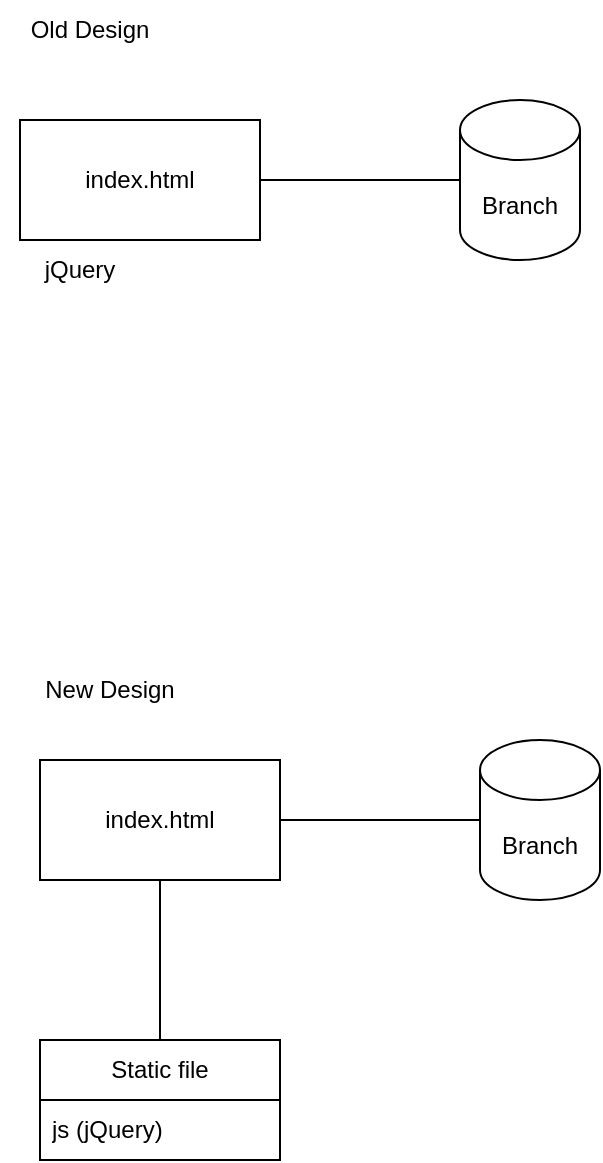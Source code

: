 <mxfile>
    <diagram id="RxGhCe44BmhVjT0WGTfl" name="branch">
        <mxGraphModel dx="771" dy="647" grid="1" gridSize="10" guides="1" tooltips="1" connect="1" arrows="1" fold="1" page="1" pageScale="1" pageWidth="850" pageHeight="1100" math="0" shadow="0">
            <root>
                <mxCell id="0"/>
                <mxCell id="1" parent="0"/>
                <mxCell id="dQqYuTdW0Xy-czFl2fIn-2" value="index.html" style="rounded=0;whiteSpace=wrap;html=1;" vertex="1" parent="1">
                    <mxGeometry x="80" y="70" width="120" height="60" as="geometry"/>
                </mxCell>
                <mxCell id="dQqYuTdW0Xy-czFl2fIn-6" value="Old Design" style="text;html=1;strokeColor=none;fillColor=none;align=center;verticalAlign=middle;whiteSpace=wrap;rounded=0;" vertex="1" parent="1">
                    <mxGeometry x="70" y="10" width="90" height="30" as="geometry"/>
                </mxCell>
                <mxCell id="dQqYuTdW0Xy-czFl2fIn-7" value="New Design" style="text;html=1;strokeColor=none;fillColor=none;align=center;verticalAlign=middle;whiteSpace=wrap;rounded=0;" vertex="1" parent="1">
                    <mxGeometry x="80" y="340" width="90" height="30" as="geometry"/>
                </mxCell>
                <mxCell id="dQqYuTdW0Xy-czFl2fIn-10" style="edgeStyle=none;html=1;entryX=1;entryY=0.5;entryDx=0;entryDy=0;endArrow=none;endFill=0;" edge="1" parent="1" source="dQqYuTdW0Xy-czFl2fIn-9" target="dQqYuTdW0Xy-czFl2fIn-2">
                    <mxGeometry relative="1" as="geometry"/>
                </mxCell>
                <mxCell id="dQqYuTdW0Xy-czFl2fIn-9" value="Branch" style="shape=cylinder3;whiteSpace=wrap;html=1;boundedLbl=1;backgroundOutline=1;size=15;" vertex="1" parent="1">
                    <mxGeometry x="300" y="60" width="60" height="80" as="geometry"/>
                </mxCell>
                <mxCell id="dQqYuTdW0Xy-czFl2fIn-14" value="jQuery" style="text;html=1;strokeColor=none;fillColor=none;align=center;verticalAlign=middle;whiteSpace=wrap;rounded=0;" vertex="1" parent="1">
                    <mxGeometry x="80" y="130" width="60" height="30" as="geometry"/>
                </mxCell>
                <mxCell id="dQqYuTdW0Xy-czFl2fIn-15" value="index.html" style="rounded=0;whiteSpace=wrap;html=1;" vertex="1" parent="1">
                    <mxGeometry x="90" y="390" width="120" height="60" as="geometry"/>
                </mxCell>
                <mxCell id="dQqYuTdW0Xy-czFl2fIn-16" style="edgeStyle=none;html=1;entryX=1;entryY=0.5;entryDx=0;entryDy=0;endArrow=none;endFill=0;" edge="1" parent="1" source="dQqYuTdW0Xy-czFl2fIn-17" target="dQqYuTdW0Xy-czFl2fIn-15">
                    <mxGeometry relative="1" as="geometry"/>
                </mxCell>
                <mxCell id="dQqYuTdW0Xy-czFl2fIn-17" value="Branch" style="shape=cylinder3;whiteSpace=wrap;html=1;boundedLbl=1;backgroundOutline=1;size=15;" vertex="1" parent="1">
                    <mxGeometry x="310" y="380" width="60" height="80" as="geometry"/>
                </mxCell>
                <mxCell id="dQqYuTdW0Xy-czFl2fIn-24" style="edgeStyle=none;html=1;entryX=0.5;entryY=1;entryDx=0;entryDy=0;endArrow=none;endFill=0;" edge="1" parent="1" source="dQqYuTdW0Xy-czFl2fIn-20" target="dQqYuTdW0Xy-czFl2fIn-15">
                    <mxGeometry relative="1" as="geometry"/>
                </mxCell>
                <mxCell id="dQqYuTdW0Xy-czFl2fIn-20" value="Static file" style="swimlane;fontStyle=0;childLayout=stackLayout;horizontal=1;startSize=30;horizontalStack=0;resizeParent=1;resizeParentMax=0;resizeLast=0;collapsible=1;marginBottom=0;whiteSpace=wrap;html=1;" vertex="1" parent="1">
                    <mxGeometry x="90" y="530" width="120" height="60" as="geometry"/>
                </mxCell>
                <mxCell id="dQqYuTdW0Xy-czFl2fIn-21" value="js (jQuery)" style="text;strokeColor=none;fillColor=none;align=left;verticalAlign=middle;spacingLeft=4;spacingRight=4;overflow=hidden;points=[[0,0.5],[1,0.5]];portConstraint=eastwest;rotatable=0;whiteSpace=wrap;html=1;" vertex="1" parent="dQqYuTdW0Xy-czFl2fIn-20">
                    <mxGeometry y="30" width="120" height="30" as="geometry"/>
                </mxCell>
            </root>
        </mxGraphModel>
    </diagram>
    <diagram id="b-mOw-Z_MuUv_fSTZNEQ" name="reports app">
        <mxGraphModel dx="771" dy="647" grid="1" gridSize="10" guides="1" tooltips="1" connect="1" arrows="1" fold="1" page="1" pageScale="1" pageWidth="850" pageHeight="1100" math="0" shadow="0">
            <root>
                <mxCell id="0"/>
                <mxCell id="1" parent="0"/>
                <mxCell id="5" style="edgeStyle=none;html=1;entryX=0.5;entryY=0;entryDx=0;entryDy=0;endArrow=none;endFill=0;startArrow=block;startFill=0;" parent="1" source="2" target="4" edge="1">
                    <mxGeometry relative="1" as="geometry"/>
                </mxCell>
                <mxCell id="2" value="base.html" style="rounded=0;whiteSpace=wrap;html=1;" parent="1" vertex="1">
                    <mxGeometry x="80" y="70" width="120" height="60" as="geometry"/>
                </mxCell>
                <mxCell id="3" value="report_form.html" style="rounded=0;whiteSpace=wrap;html=1;" parent="1" vertex="1">
                    <mxGeometry x="280" y="210" width="120" height="60" as="geometry"/>
                </mxCell>
                <mxCell id="6" style="edgeStyle=none;html=1;endArrow=none;endFill=0;startArrow=diamondThin;startFill=1;" parent="1" source="4" target="3" edge="1">
                    <mxGeometry relative="1" as="geometry"/>
                </mxCell>
                <mxCell id="4" value="stats.html" style="rounded=0;whiteSpace=wrap;html=1;" parent="1" vertex="1">
                    <mxGeometry x="80" y="210" width="120" height="60" as="geometry"/>
                </mxCell>
                <mxCell id="7" value="Old Design" style="text;html=1;strokeColor=none;fillColor=none;align=center;verticalAlign=middle;whiteSpace=wrap;rounded=0;" parent="1" vertex="1">
                    <mxGeometry x="70" y="10" width="90" height="30" as="geometry"/>
                </mxCell>
                <mxCell id="8" value="New Design" style="text;html=1;strokeColor=none;fillColor=none;align=center;verticalAlign=middle;whiteSpace=wrap;rounded=0;" parent="1" vertex="1">
                    <mxGeometry x="80" y="340" width="90" height="30" as="geometry"/>
                </mxCell>
                <mxCell id="9" value="base.html" style="rounded=0;whiteSpace=wrap;html=1;" parent="1" vertex="1">
                    <mxGeometry x="80" y="400" width="120" height="60" as="geometry"/>
                </mxCell>
                <mxCell id="11" style="edgeStyle=none;html=1;entryX=0.5;entryY=1;entryDx=0;entryDy=0;startArrow=none;startFill=0;endArrow=block;endFill=0;" parent="1" source="10" target="9" edge="1">
                    <mxGeometry relative="1" as="geometry"/>
                </mxCell>
                <mxCell id="10" value="container.html" style="rounded=0;whiteSpace=wrap;html=1;" parent="1" vertex="1">
                    <mxGeometry x="80" y="530" width="120" height="60" as="geometry"/>
                </mxCell>
                <mxCell id="14" style="edgeStyle=none;html=1;entryX=1;entryY=0.5;entryDx=0;entryDy=0;startArrow=none;startFill=0;endArrow=diamondThin;endFill=1;exitX=0;exitY=0.5;exitDx=0;exitDy=0;" parent="1" source="12" target="10" edge="1">
                    <mxGeometry relative="1" as="geometry">
                        <Array as="points">
                            <mxPoint x="240" y="530"/>
                            <mxPoint x="240" y="560"/>
                        </Array>
                    </mxGeometry>
                </mxCell>
                <mxCell id="12" value="report_form.html" style="rounded=0;whiteSpace=wrap;html=1;" parent="1" vertex="1">
                    <mxGeometry x="280" y="500" width="120" height="60" as="geometry"/>
                </mxCell>
                <mxCell id="15" style="edgeStyle=none;html=1;startArrow=none;startFill=0;endArrow=diamondThin;endFill=1;exitX=0;exitY=0.5;exitDx=0;exitDy=0;" parent="1" source="13" edge="1">
                    <mxGeometry relative="1" as="geometry">
                        <mxPoint x="200" y="560" as="targetPoint"/>
                        <Array as="points">
                            <mxPoint x="240" y="630"/>
                            <mxPoint x="240" y="560"/>
                        </Array>
                    </mxGeometry>
                </mxCell>
                <mxCell id="13" value="stats.html" style="rounded=0;whiteSpace=wrap;html=1;" parent="1" vertex="1">
                    <mxGeometry x="280" y="600" width="120" height="60" as="geometry"/>
                </mxCell>
                <mxCell id="16" value="jQuery" style="text;html=1;strokeColor=none;fillColor=none;align=center;verticalAlign=middle;whiteSpace=wrap;rounded=0;" parent="1" vertex="1">
                    <mxGeometry x="390" y="500" width="90" height="30" as="geometry"/>
                </mxCell>
                <mxCell id="17" value="submit report" style="text;html=1;strokeColor=none;fillColor=none;align=center;verticalAlign=middle;whiteSpace=wrap;rounded=0;" parent="1" vertex="1">
                    <mxGeometry x="410" y="520" width="90" height="30" as="geometry"/>
                </mxCell>
                <mxCell id="18" value="jQuery" style="text;html=1;strokeColor=none;fillColor=none;align=center;verticalAlign=middle;whiteSpace=wrap;rounded=0;" parent="1" vertex="1">
                    <mxGeometry x="390" y="600" width="90" height="30" as="geometry"/>
                </mxCell>
                <mxCell id="19" value="show current date" style="text;html=1;strokeColor=none;fillColor=none;align=center;verticalAlign=middle;whiteSpace=wrap;rounded=0;" parent="1" vertex="1">
                    <mxGeometry x="410" y="615" width="120" height="30" as="geometry"/>
                </mxCell>
                <mxCell id="20" value="common head settings" style="text;html=1;strokeColor=none;fillColor=none;align=center;verticalAlign=middle;whiteSpace=wrap;rounded=0;" parent="1" vertex="1">
                    <mxGeometry x="200" y="410" width="90" height="30" as="geometry"/>
                </mxCell>
                <mxCell id="21" value="unique head settings" style="text;html=1;strokeColor=none;fillColor=none;align=center;verticalAlign=middle;whiteSpace=wrap;rounded=0;" parent="1" vertex="1">
                    <mxGeometry x="95" y="600" width="90" height="30" as="geometry"/>
                </mxCell>
            </root>
        </mxGraphModel>
    </diagram>
</mxfile>